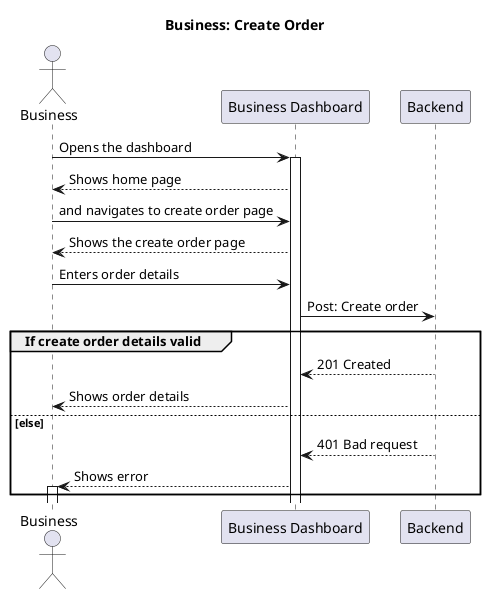 @startuml

title "Business: Create Order"

actor Business as B

participant "Business Dashboard" as Dash
participant Backend

B -> Dash ++: Opens the dashboard
B <-- Dash: Shows home page
B -> Dash: and navigates to create order page
B <-- Dash: Shows the create order page
B -> Dash: Enters order details
Dash -> Backend: Post: Create order
group If create order details valid
  Dash <-- Backend: 201 Created
  B <-- Dash: Shows order details
else else
  Dash <-- Backend --: 401 Bad request
  B <-- Dash ++: Shows error
end

@enduml
